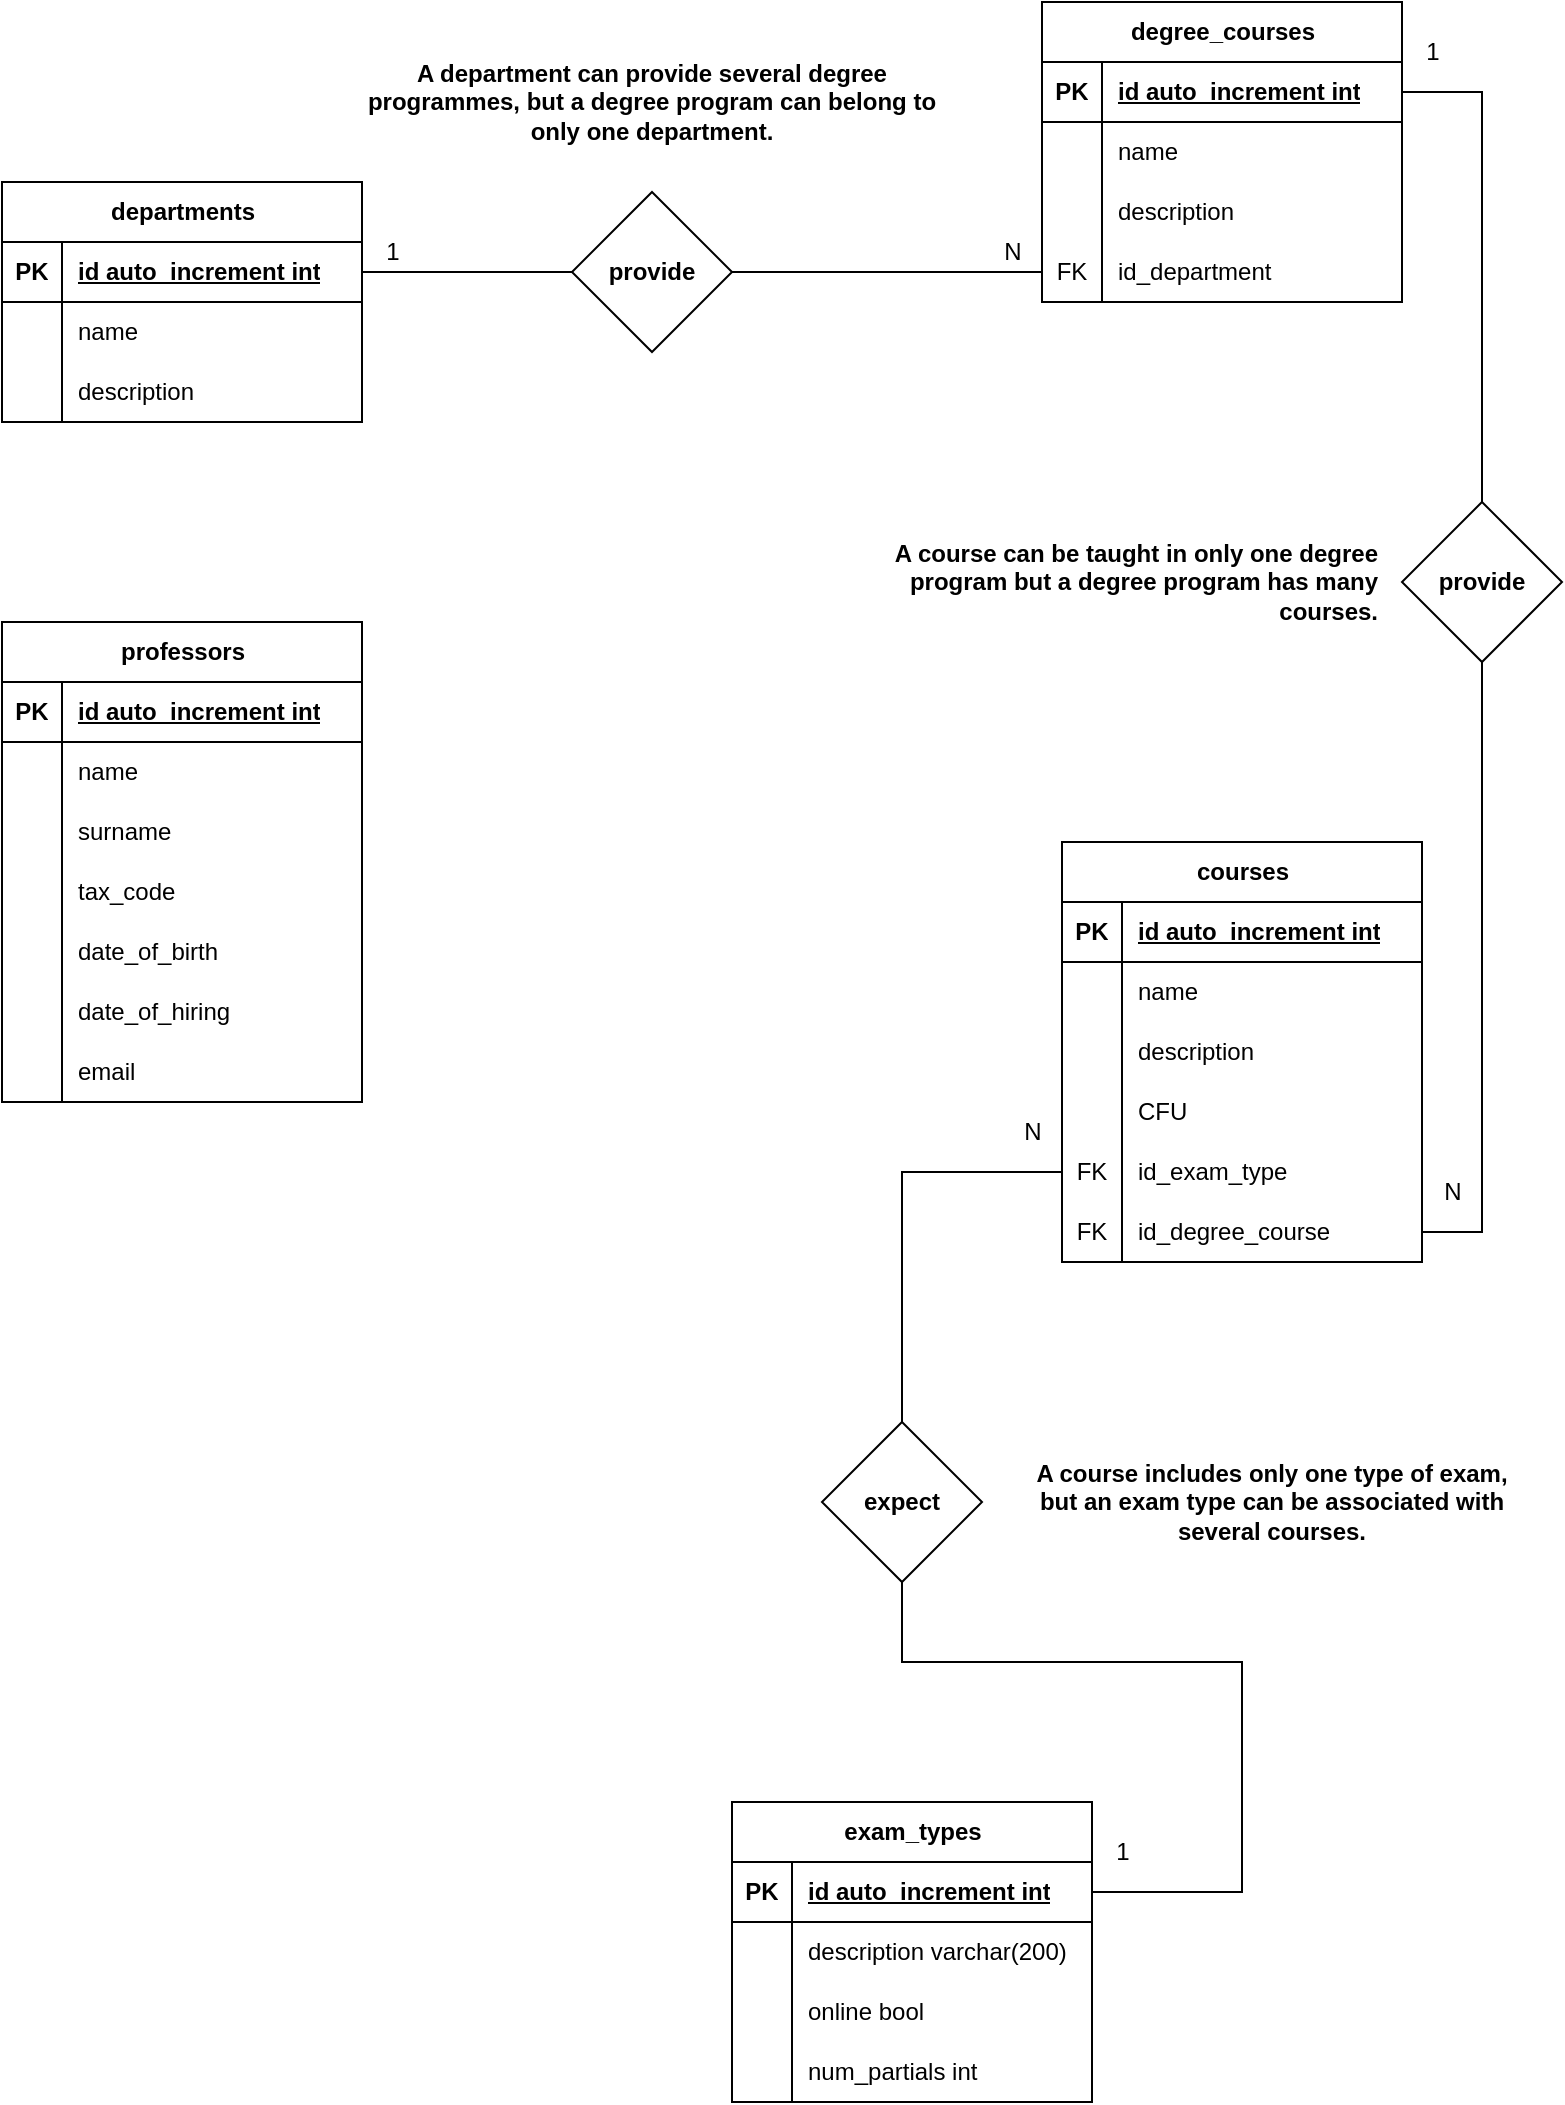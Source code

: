 <mxfile version="21.2.8" type="device">
  <diagram id="R2lEEEUBdFMjLlhIrx00" name="Page-1">
    <mxGraphModel dx="1418" dy="820" grid="1" gridSize="10" guides="1" tooltips="1" connect="1" arrows="1" fold="1" page="1" pageScale="1" pageWidth="850" pageHeight="1100" math="0" shadow="0" extFonts="Permanent Marker^https://fonts.googleapis.com/css?family=Permanent+Marker">
      <root>
        <mxCell id="0" />
        <mxCell id="1" parent="0" />
        <mxCell id="9bL6swH94XsE8dJ1jOy0-61" value="" style="rounded=0;orthogonalLoop=1;jettySize=auto;html=1;endArrow=none;endFill=0;exitX=1;exitY=0.5;exitDx=0;exitDy=0;" edge="1" parent="1" source="9bL6swH94XsE8dJ1jOy0-27" target="9bL6swH94XsE8dJ1jOy0-60">
          <mxGeometry relative="1" as="geometry" />
        </mxCell>
        <mxCell id="9bL6swH94XsE8dJ1jOy0-26" value="departments" style="shape=table;startSize=30;container=1;collapsible=1;childLayout=tableLayout;fixedRows=1;rowLines=0;fontStyle=1;align=center;resizeLast=1;html=1;" vertex="1" parent="1">
          <mxGeometry x="60" y="140" width="180" height="120" as="geometry" />
        </mxCell>
        <mxCell id="9bL6swH94XsE8dJ1jOy0-27" value="" style="shape=tableRow;horizontal=0;startSize=0;swimlaneHead=0;swimlaneBody=0;fillColor=none;collapsible=0;dropTarget=0;points=[[0,0.5],[1,0.5]];portConstraint=eastwest;top=0;left=0;right=0;bottom=1;" vertex="1" parent="9bL6swH94XsE8dJ1jOy0-26">
          <mxGeometry y="30" width="180" height="30" as="geometry" />
        </mxCell>
        <mxCell id="9bL6swH94XsE8dJ1jOy0-28" value="PK" style="shape=partialRectangle;connectable=0;fillColor=none;top=0;left=0;bottom=0;right=0;fontStyle=1;overflow=hidden;whiteSpace=wrap;html=1;" vertex="1" parent="9bL6swH94XsE8dJ1jOy0-27">
          <mxGeometry width="30" height="30" as="geometry">
            <mxRectangle width="30" height="30" as="alternateBounds" />
          </mxGeometry>
        </mxCell>
        <mxCell id="9bL6swH94XsE8dJ1jOy0-29" value="id auto_increment int" style="shape=partialRectangle;connectable=0;fillColor=none;top=0;left=0;bottom=0;right=0;align=left;spacingLeft=6;fontStyle=5;overflow=hidden;whiteSpace=wrap;html=1;" vertex="1" parent="9bL6swH94XsE8dJ1jOy0-27">
          <mxGeometry x="30" width="150" height="30" as="geometry">
            <mxRectangle width="150" height="30" as="alternateBounds" />
          </mxGeometry>
        </mxCell>
        <mxCell id="9bL6swH94XsE8dJ1jOy0-30" value="" style="shape=tableRow;horizontal=0;startSize=0;swimlaneHead=0;swimlaneBody=0;fillColor=none;collapsible=0;dropTarget=0;points=[[0,0.5],[1,0.5]];portConstraint=eastwest;top=0;left=0;right=0;bottom=0;" vertex="1" parent="9bL6swH94XsE8dJ1jOy0-26">
          <mxGeometry y="60" width="180" height="30" as="geometry" />
        </mxCell>
        <mxCell id="9bL6swH94XsE8dJ1jOy0-31" value="" style="shape=partialRectangle;connectable=0;fillColor=none;top=0;left=0;bottom=0;right=0;editable=1;overflow=hidden;whiteSpace=wrap;html=1;" vertex="1" parent="9bL6swH94XsE8dJ1jOy0-30">
          <mxGeometry width="30" height="30" as="geometry">
            <mxRectangle width="30" height="30" as="alternateBounds" />
          </mxGeometry>
        </mxCell>
        <mxCell id="9bL6swH94XsE8dJ1jOy0-32" value="name" style="shape=partialRectangle;connectable=0;fillColor=none;top=0;left=0;bottom=0;right=0;align=left;spacingLeft=6;overflow=hidden;whiteSpace=wrap;html=1;" vertex="1" parent="9bL6swH94XsE8dJ1jOy0-30">
          <mxGeometry x="30" width="150" height="30" as="geometry">
            <mxRectangle width="150" height="30" as="alternateBounds" />
          </mxGeometry>
        </mxCell>
        <mxCell id="9bL6swH94XsE8dJ1jOy0-33" value="" style="shape=tableRow;horizontal=0;startSize=0;swimlaneHead=0;swimlaneBody=0;fillColor=none;collapsible=0;dropTarget=0;points=[[0,0.5],[1,0.5]];portConstraint=eastwest;top=0;left=0;right=0;bottom=0;" vertex="1" parent="9bL6swH94XsE8dJ1jOy0-26">
          <mxGeometry y="90" width="180" height="30" as="geometry" />
        </mxCell>
        <mxCell id="9bL6swH94XsE8dJ1jOy0-34" value="" style="shape=partialRectangle;connectable=0;fillColor=none;top=0;left=0;bottom=0;right=0;editable=1;overflow=hidden;whiteSpace=wrap;html=1;" vertex="1" parent="9bL6swH94XsE8dJ1jOy0-33">
          <mxGeometry width="30" height="30" as="geometry">
            <mxRectangle width="30" height="30" as="alternateBounds" />
          </mxGeometry>
        </mxCell>
        <mxCell id="9bL6swH94XsE8dJ1jOy0-35" value="description" style="shape=partialRectangle;connectable=0;fillColor=none;top=0;left=0;bottom=0;right=0;align=left;spacingLeft=6;overflow=hidden;whiteSpace=wrap;html=1;" vertex="1" parent="9bL6swH94XsE8dJ1jOy0-33">
          <mxGeometry x="30" width="150" height="30" as="geometry">
            <mxRectangle width="150" height="30" as="alternateBounds" />
          </mxGeometry>
        </mxCell>
        <mxCell id="9bL6swH94XsE8dJ1jOy0-47" value="degree_courses" style="shape=table;startSize=30;container=1;collapsible=1;childLayout=tableLayout;fixedRows=1;rowLines=0;fontStyle=1;align=center;resizeLast=1;html=1;" vertex="1" parent="1">
          <mxGeometry x="580" y="50" width="180" height="150" as="geometry" />
        </mxCell>
        <mxCell id="9bL6swH94XsE8dJ1jOy0-48" value="" style="shape=tableRow;horizontal=0;startSize=0;swimlaneHead=0;swimlaneBody=0;fillColor=none;collapsible=0;dropTarget=0;points=[[0,0.5],[1,0.5]];portConstraint=eastwest;top=0;left=0;right=0;bottom=1;" vertex="1" parent="9bL6swH94XsE8dJ1jOy0-47">
          <mxGeometry y="30" width="180" height="30" as="geometry" />
        </mxCell>
        <mxCell id="9bL6swH94XsE8dJ1jOy0-49" value="PK" style="shape=partialRectangle;connectable=0;fillColor=none;top=0;left=0;bottom=0;right=0;fontStyle=1;overflow=hidden;whiteSpace=wrap;html=1;" vertex="1" parent="9bL6swH94XsE8dJ1jOy0-48">
          <mxGeometry width="30" height="30" as="geometry">
            <mxRectangle width="30" height="30" as="alternateBounds" />
          </mxGeometry>
        </mxCell>
        <mxCell id="9bL6swH94XsE8dJ1jOy0-50" value="id auto_increment int" style="shape=partialRectangle;connectable=0;fillColor=none;top=0;left=0;bottom=0;right=0;align=left;spacingLeft=6;fontStyle=5;overflow=hidden;whiteSpace=wrap;html=1;" vertex="1" parent="9bL6swH94XsE8dJ1jOy0-48">
          <mxGeometry x="30" width="150" height="30" as="geometry">
            <mxRectangle width="150" height="30" as="alternateBounds" />
          </mxGeometry>
        </mxCell>
        <mxCell id="9bL6swH94XsE8dJ1jOy0-51" value="" style="shape=tableRow;horizontal=0;startSize=0;swimlaneHead=0;swimlaneBody=0;fillColor=none;collapsible=0;dropTarget=0;points=[[0,0.5],[1,0.5]];portConstraint=eastwest;top=0;left=0;right=0;bottom=0;" vertex="1" parent="9bL6swH94XsE8dJ1jOy0-47">
          <mxGeometry y="60" width="180" height="30" as="geometry" />
        </mxCell>
        <mxCell id="9bL6swH94XsE8dJ1jOy0-52" value="" style="shape=partialRectangle;connectable=0;fillColor=none;top=0;left=0;bottom=0;right=0;editable=1;overflow=hidden;whiteSpace=wrap;html=1;" vertex="1" parent="9bL6swH94XsE8dJ1jOy0-51">
          <mxGeometry width="30" height="30" as="geometry">
            <mxRectangle width="30" height="30" as="alternateBounds" />
          </mxGeometry>
        </mxCell>
        <mxCell id="9bL6swH94XsE8dJ1jOy0-53" value="name" style="shape=partialRectangle;connectable=0;fillColor=none;top=0;left=0;bottom=0;right=0;align=left;spacingLeft=6;overflow=hidden;whiteSpace=wrap;html=1;" vertex="1" parent="9bL6swH94XsE8dJ1jOy0-51">
          <mxGeometry x="30" width="150" height="30" as="geometry">
            <mxRectangle width="150" height="30" as="alternateBounds" />
          </mxGeometry>
        </mxCell>
        <mxCell id="9bL6swH94XsE8dJ1jOy0-54" value="" style="shape=tableRow;horizontal=0;startSize=0;swimlaneHead=0;swimlaneBody=0;fillColor=none;collapsible=0;dropTarget=0;points=[[0,0.5],[1,0.5]];portConstraint=eastwest;top=0;left=0;right=0;bottom=0;" vertex="1" parent="9bL6swH94XsE8dJ1jOy0-47">
          <mxGeometry y="90" width="180" height="30" as="geometry" />
        </mxCell>
        <mxCell id="9bL6swH94XsE8dJ1jOy0-55" value="" style="shape=partialRectangle;connectable=0;fillColor=none;top=0;left=0;bottom=0;right=0;editable=1;overflow=hidden;whiteSpace=wrap;html=1;" vertex="1" parent="9bL6swH94XsE8dJ1jOy0-54">
          <mxGeometry width="30" height="30" as="geometry">
            <mxRectangle width="30" height="30" as="alternateBounds" />
          </mxGeometry>
        </mxCell>
        <mxCell id="9bL6swH94XsE8dJ1jOy0-56" value="description" style="shape=partialRectangle;connectable=0;fillColor=none;top=0;left=0;bottom=0;right=0;align=left;spacingLeft=6;overflow=hidden;whiteSpace=wrap;html=1;" vertex="1" parent="9bL6swH94XsE8dJ1jOy0-54">
          <mxGeometry x="30" width="150" height="30" as="geometry">
            <mxRectangle width="150" height="30" as="alternateBounds" />
          </mxGeometry>
        </mxCell>
        <mxCell id="9bL6swH94XsE8dJ1jOy0-63" value="" style="shape=tableRow;horizontal=0;startSize=0;swimlaneHead=0;swimlaneBody=0;fillColor=none;collapsible=0;dropTarget=0;points=[[0,0.5],[1,0.5]];portConstraint=eastwest;top=0;left=0;right=0;bottom=0;" vertex="1" parent="9bL6swH94XsE8dJ1jOy0-47">
          <mxGeometry y="120" width="180" height="30" as="geometry" />
        </mxCell>
        <mxCell id="9bL6swH94XsE8dJ1jOy0-64" value="FK" style="shape=partialRectangle;connectable=0;fillColor=none;top=0;left=0;bottom=0;right=0;editable=1;overflow=hidden;whiteSpace=wrap;html=1;" vertex="1" parent="9bL6swH94XsE8dJ1jOy0-63">
          <mxGeometry width="30" height="30" as="geometry">
            <mxRectangle width="30" height="30" as="alternateBounds" />
          </mxGeometry>
        </mxCell>
        <mxCell id="9bL6swH94XsE8dJ1jOy0-65" value="id_department" style="shape=partialRectangle;connectable=0;fillColor=none;top=0;left=0;bottom=0;right=0;align=left;spacingLeft=6;overflow=hidden;whiteSpace=wrap;html=1;" vertex="1" parent="9bL6swH94XsE8dJ1jOy0-63">
          <mxGeometry x="30" width="150" height="30" as="geometry">
            <mxRectangle width="150" height="30" as="alternateBounds" />
          </mxGeometry>
        </mxCell>
        <mxCell id="9bL6swH94XsE8dJ1jOy0-62" style="rounded=0;orthogonalLoop=1;jettySize=auto;html=1;entryX=0;entryY=0.5;entryDx=0;entryDy=0;endArrow=none;endFill=0;exitX=1;exitY=0.5;exitDx=0;exitDy=0;" edge="1" parent="1" source="9bL6swH94XsE8dJ1jOy0-60" target="9bL6swH94XsE8dJ1jOy0-63">
          <mxGeometry relative="1" as="geometry">
            <mxPoint x="425" y="180" as="sourcePoint" />
          </mxGeometry>
        </mxCell>
        <mxCell id="9bL6swH94XsE8dJ1jOy0-60" value="provide" style="rhombus;whiteSpace=wrap;html=1;startSize=30;fontStyle=1;" vertex="1" parent="1">
          <mxGeometry x="345" y="145" width="80" height="80" as="geometry" />
        </mxCell>
        <mxCell id="9bL6swH94XsE8dJ1jOy0-66" value="1" style="text;html=1;align=center;verticalAlign=middle;resizable=0;points=[];autosize=1;strokeColor=none;fillColor=none;" vertex="1" parent="1">
          <mxGeometry x="240" y="160" width="30" height="30" as="geometry" />
        </mxCell>
        <mxCell id="9bL6swH94XsE8dJ1jOy0-67" value="N" style="text;html=1;align=center;verticalAlign=middle;resizable=0;points=[];autosize=1;strokeColor=none;fillColor=none;" vertex="1" parent="1">
          <mxGeometry x="550" y="160" width="30" height="30" as="geometry" />
        </mxCell>
        <mxCell id="9bL6swH94XsE8dJ1jOy0-68" value="courses" style="shape=table;startSize=30;container=1;collapsible=1;childLayout=tableLayout;fixedRows=1;rowLines=0;fontStyle=1;align=center;resizeLast=1;html=1;" vertex="1" parent="1">
          <mxGeometry x="590" y="470" width="180" height="210" as="geometry" />
        </mxCell>
        <mxCell id="9bL6swH94XsE8dJ1jOy0-69" value="" style="shape=tableRow;horizontal=0;startSize=0;swimlaneHead=0;swimlaneBody=0;fillColor=none;collapsible=0;dropTarget=0;points=[[0,0.5],[1,0.5]];portConstraint=eastwest;top=0;left=0;right=0;bottom=1;" vertex="1" parent="9bL6swH94XsE8dJ1jOy0-68">
          <mxGeometry y="30" width="180" height="30" as="geometry" />
        </mxCell>
        <mxCell id="9bL6swH94XsE8dJ1jOy0-70" value="PK" style="shape=partialRectangle;connectable=0;fillColor=none;top=0;left=0;bottom=0;right=0;fontStyle=1;overflow=hidden;whiteSpace=wrap;html=1;" vertex="1" parent="9bL6swH94XsE8dJ1jOy0-69">
          <mxGeometry width="30" height="30" as="geometry">
            <mxRectangle width="30" height="30" as="alternateBounds" />
          </mxGeometry>
        </mxCell>
        <mxCell id="9bL6swH94XsE8dJ1jOy0-71" value="id auto_increment int" style="shape=partialRectangle;connectable=0;fillColor=none;top=0;left=0;bottom=0;right=0;align=left;spacingLeft=6;fontStyle=5;overflow=hidden;whiteSpace=wrap;html=1;" vertex="1" parent="9bL6swH94XsE8dJ1jOy0-69">
          <mxGeometry x="30" width="150" height="30" as="geometry">
            <mxRectangle width="150" height="30" as="alternateBounds" />
          </mxGeometry>
        </mxCell>
        <mxCell id="9bL6swH94XsE8dJ1jOy0-72" value="" style="shape=tableRow;horizontal=0;startSize=0;swimlaneHead=0;swimlaneBody=0;fillColor=none;collapsible=0;dropTarget=0;points=[[0,0.5],[1,0.5]];portConstraint=eastwest;top=0;left=0;right=0;bottom=0;" vertex="1" parent="9bL6swH94XsE8dJ1jOy0-68">
          <mxGeometry y="60" width="180" height="30" as="geometry" />
        </mxCell>
        <mxCell id="9bL6swH94XsE8dJ1jOy0-73" value="" style="shape=partialRectangle;connectable=0;fillColor=none;top=0;left=0;bottom=0;right=0;editable=1;overflow=hidden;whiteSpace=wrap;html=1;" vertex="1" parent="9bL6swH94XsE8dJ1jOy0-72">
          <mxGeometry width="30" height="30" as="geometry">
            <mxRectangle width="30" height="30" as="alternateBounds" />
          </mxGeometry>
        </mxCell>
        <mxCell id="9bL6swH94XsE8dJ1jOy0-74" value="name" style="shape=partialRectangle;connectable=0;fillColor=none;top=0;left=0;bottom=0;right=0;align=left;spacingLeft=6;overflow=hidden;whiteSpace=wrap;html=1;" vertex="1" parent="9bL6swH94XsE8dJ1jOy0-72">
          <mxGeometry x="30" width="150" height="30" as="geometry">
            <mxRectangle width="150" height="30" as="alternateBounds" />
          </mxGeometry>
        </mxCell>
        <mxCell id="9bL6swH94XsE8dJ1jOy0-75" value="" style="shape=tableRow;horizontal=0;startSize=0;swimlaneHead=0;swimlaneBody=0;fillColor=none;collapsible=0;dropTarget=0;points=[[0,0.5],[1,0.5]];portConstraint=eastwest;top=0;left=0;right=0;bottom=0;" vertex="1" parent="9bL6swH94XsE8dJ1jOy0-68">
          <mxGeometry y="90" width="180" height="30" as="geometry" />
        </mxCell>
        <mxCell id="9bL6swH94XsE8dJ1jOy0-76" value="" style="shape=partialRectangle;connectable=0;fillColor=none;top=0;left=0;bottom=0;right=0;editable=1;overflow=hidden;whiteSpace=wrap;html=1;" vertex="1" parent="9bL6swH94XsE8dJ1jOy0-75">
          <mxGeometry width="30" height="30" as="geometry">
            <mxRectangle width="30" height="30" as="alternateBounds" />
          </mxGeometry>
        </mxCell>
        <mxCell id="9bL6swH94XsE8dJ1jOy0-77" value="description" style="shape=partialRectangle;connectable=0;fillColor=none;top=0;left=0;bottom=0;right=0;align=left;spacingLeft=6;overflow=hidden;whiteSpace=wrap;html=1;" vertex="1" parent="9bL6swH94XsE8dJ1jOy0-75">
          <mxGeometry x="30" width="150" height="30" as="geometry">
            <mxRectangle width="150" height="30" as="alternateBounds" />
          </mxGeometry>
        </mxCell>
        <mxCell id="9bL6swH94XsE8dJ1jOy0-78" value="" style="shape=tableRow;horizontal=0;startSize=0;swimlaneHead=0;swimlaneBody=0;fillColor=none;collapsible=0;dropTarget=0;points=[[0,0.5],[1,0.5]];portConstraint=eastwest;top=0;left=0;right=0;bottom=0;" vertex="1" parent="9bL6swH94XsE8dJ1jOy0-68">
          <mxGeometry y="120" width="180" height="30" as="geometry" />
        </mxCell>
        <mxCell id="9bL6swH94XsE8dJ1jOy0-79" value="" style="shape=partialRectangle;connectable=0;fillColor=none;top=0;left=0;bottom=0;right=0;editable=1;overflow=hidden;whiteSpace=wrap;html=1;" vertex="1" parent="9bL6swH94XsE8dJ1jOy0-78">
          <mxGeometry width="30" height="30" as="geometry">
            <mxRectangle width="30" height="30" as="alternateBounds" />
          </mxGeometry>
        </mxCell>
        <mxCell id="9bL6swH94XsE8dJ1jOy0-80" value="CFU" style="shape=partialRectangle;connectable=0;fillColor=none;top=0;left=0;bottom=0;right=0;align=left;spacingLeft=6;overflow=hidden;whiteSpace=wrap;html=1;" vertex="1" parent="9bL6swH94XsE8dJ1jOy0-78">
          <mxGeometry x="30" width="150" height="30" as="geometry">
            <mxRectangle width="150" height="30" as="alternateBounds" />
          </mxGeometry>
        </mxCell>
        <mxCell id="9bL6swH94XsE8dJ1jOy0-84" value="" style="shape=tableRow;horizontal=0;startSize=0;swimlaneHead=0;swimlaneBody=0;fillColor=none;collapsible=0;dropTarget=0;points=[[0,0.5],[1,0.5]];portConstraint=eastwest;top=0;left=0;right=0;bottom=0;" vertex="1" parent="9bL6swH94XsE8dJ1jOy0-68">
          <mxGeometry y="150" width="180" height="30" as="geometry" />
        </mxCell>
        <mxCell id="9bL6swH94XsE8dJ1jOy0-85" value="FK" style="shape=partialRectangle;connectable=0;fillColor=none;top=0;left=0;bottom=0;right=0;editable=1;overflow=hidden;whiteSpace=wrap;html=1;" vertex="1" parent="9bL6swH94XsE8dJ1jOy0-84">
          <mxGeometry width="30" height="30" as="geometry">
            <mxRectangle width="30" height="30" as="alternateBounds" />
          </mxGeometry>
        </mxCell>
        <mxCell id="9bL6swH94XsE8dJ1jOy0-86" value="id_exam_type" style="shape=partialRectangle;connectable=0;fillColor=none;top=0;left=0;bottom=0;right=0;align=left;spacingLeft=6;overflow=hidden;whiteSpace=wrap;html=1;" vertex="1" parent="9bL6swH94XsE8dJ1jOy0-84">
          <mxGeometry x="30" width="150" height="30" as="geometry">
            <mxRectangle width="150" height="30" as="alternateBounds" />
          </mxGeometry>
        </mxCell>
        <mxCell id="9bL6swH94XsE8dJ1jOy0-133" value="" style="shape=tableRow;horizontal=0;startSize=0;swimlaneHead=0;swimlaneBody=0;fillColor=none;collapsible=0;dropTarget=0;points=[[0,0.5],[1,0.5]];portConstraint=eastwest;top=0;left=0;right=0;bottom=0;" vertex="1" parent="9bL6swH94XsE8dJ1jOy0-68">
          <mxGeometry y="180" width="180" height="30" as="geometry" />
        </mxCell>
        <mxCell id="9bL6swH94XsE8dJ1jOy0-134" value="FK" style="shape=partialRectangle;connectable=0;fillColor=none;top=0;left=0;bottom=0;right=0;editable=1;overflow=hidden;whiteSpace=wrap;html=1;" vertex="1" parent="9bL6swH94XsE8dJ1jOy0-133">
          <mxGeometry width="30" height="30" as="geometry">
            <mxRectangle width="30" height="30" as="alternateBounds" />
          </mxGeometry>
        </mxCell>
        <mxCell id="9bL6swH94XsE8dJ1jOy0-135" value="id_degree_course" style="shape=partialRectangle;connectable=0;fillColor=none;top=0;left=0;bottom=0;right=0;align=left;spacingLeft=6;overflow=hidden;whiteSpace=wrap;html=1;" vertex="1" parent="9bL6swH94XsE8dJ1jOy0-133">
          <mxGeometry x="30" width="150" height="30" as="geometry">
            <mxRectangle width="150" height="30" as="alternateBounds" />
          </mxGeometry>
        </mxCell>
        <mxCell id="9bL6swH94XsE8dJ1jOy0-87" value="exam_types" style="shape=table;startSize=30;container=1;collapsible=1;childLayout=tableLayout;fixedRows=1;rowLines=0;fontStyle=1;align=center;resizeLast=1;html=1;" vertex="1" parent="1">
          <mxGeometry x="425" y="950" width="180" height="150" as="geometry" />
        </mxCell>
        <mxCell id="9bL6swH94XsE8dJ1jOy0-88" value="" style="shape=tableRow;horizontal=0;startSize=0;swimlaneHead=0;swimlaneBody=0;fillColor=none;collapsible=0;dropTarget=0;points=[[0,0.5],[1,0.5]];portConstraint=eastwest;top=0;left=0;right=0;bottom=1;" vertex="1" parent="9bL6swH94XsE8dJ1jOy0-87">
          <mxGeometry y="30" width="180" height="30" as="geometry" />
        </mxCell>
        <mxCell id="9bL6swH94XsE8dJ1jOy0-89" value="PK" style="shape=partialRectangle;connectable=0;fillColor=none;top=0;left=0;bottom=0;right=0;fontStyle=1;overflow=hidden;whiteSpace=wrap;html=1;" vertex="1" parent="9bL6swH94XsE8dJ1jOy0-88">
          <mxGeometry width="30" height="30" as="geometry">
            <mxRectangle width="30" height="30" as="alternateBounds" />
          </mxGeometry>
        </mxCell>
        <mxCell id="9bL6swH94XsE8dJ1jOy0-90" value="id auto_increment int" style="shape=partialRectangle;connectable=0;fillColor=none;top=0;left=0;bottom=0;right=0;align=left;spacingLeft=6;fontStyle=5;overflow=hidden;whiteSpace=wrap;html=1;" vertex="1" parent="9bL6swH94XsE8dJ1jOy0-88">
          <mxGeometry x="30" width="150" height="30" as="geometry">
            <mxRectangle width="150" height="30" as="alternateBounds" />
          </mxGeometry>
        </mxCell>
        <mxCell id="9bL6swH94XsE8dJ1jOy0-91" value="" style="shape=tableRow;horizontal=0;startSize=0;swimlaneHead=0;swimlaneBody=0;fillColor=none;collapsible=0;dropTarget=0;points=[[0,0.5],[1,0.5]];portConstraint=eastwest;top=0;left=0;right=0;bottom=0;" vertex="1" parent="9bL6swH94XsE8dJ1jOy0-87">
          <mxGeometry y="60" width="180" height="30" as="geometry" />
        </mxCell>
        <mxCell id="9bL6swH94XsE8dJ1jOy0-92" value="" style="shape=partialRectangle;connectable=0;fillColor=none;top=0;left=0;bottom=0;right=0;editable=1;overflow=hidden;whiteSpace=wrap;html=1;" vertex="1" parent="9bL6swH94XsE8dJ1jOy0-91">
          <mxGeometry width="30" height="30" as="geometry">
            <mxRectangle width="30" height="30" as="alternateBounds" />
          </mxGeometry>
        </mxCell>
        <mxCell id="9bL6swH94XsE8dJ1jOy0-93" value="description varchar(200)" style="shape=partialRectangle;connectable=0;fillColor=none;top=0;left=0;bottom=0;right=0;align=left;spacingLeft=6;overflow=hidden;whiteSpace=wrap;html=1;" vertex="1" parent="9bL6swH94XsE8dJ1jOy0-91">
          <mxGeometry x="30" width="150" height="30" as="geometry">
            <mxRectangle width="150" height="30" as="alternateBounds" />
          </mxGeometry>
        </mxCell>
        <mxCell id="9bL6swH94XsE8dJ1jOy0-94" value="" style="shape=tableRow;horizontal=0;startSize=0;swimlaneHead=0;swimlaneBody=0;fillColor=none;collapsible=0;dropTarget=0;points=[[0,0.5],[1,0.5]];portConstraint=eastwest;top=0;left=0;right=0;bottom=0;" vertex="1" parent="9bL6swH94XsE8dJ1jOy0-87">
          <mxGeometry y="90" width="180" height="30" as="geometry" />
        </mxCell>
        <mxCell id="9bL6swH94XsE8dJ1jOy0-95" value="" style="shape=partialRectangle;connectable=0;fillColor=none;top=0;left=0;bottom=0;right=0;editable=1;overflow=hidden;whiteSpace=wrap;html=1;" vertex="1" parent="9bL6swH94XsE8dJ1jOy0-94">
          <mxGeometry width="30" height="30" as="geometry">
            <mxRectangle width="30" height="30" as="alternateBounds" />
          </mxGeometry>
        </mxCell>
        <mxCell id="9bL6swH94XsE8dJ1jOy0-96" value="online bool" style="shape=partialRectangle;connectable=0;fillColor=none;top=0;left=0;bottom=0;right=0;align=left;spacingLeft=6;overflow=hidden;whiteSpace=wrap;html=1;" vertex="1" parent="9bL6swH94XsE8dJ1jOy0-94">
          <mxGeometry x="30" width="150" height="30" as="geometry">
            <mxRectangle width="150" height="30" as="alternateBounds" />
          </mxGeometry>
        </mxCell>
        <mxCell id="9bL6swH94XsE8dJ1jOy0-100" value="" style="shape=tableRow;horizontal=0;startSize=0;swimlaneHead=0;swimlaneBody=0;fillColor=none;collapsible=0;dropTarget=0;points=[[0,0.5],[1,0.5]];portConstraint=eastwest;top=0;left=0;right=0;bottom=0;" vertex="1" parent="9bL6swH94XsE8dJ1jOy0-87">
          <mxGeometry y="120" width="180" height="30" as="geometry" />
        </mxCell>
        <mxCell id="9bL6swH94XsE8dJ1jOy0-101" value="" style="shape=partialRectangle;connectable=0;fillColor=none;top=0;left=0;bottom=0;right=0;editable=1;overflow=hidden;whiteSpace=wrap;html=1;" vertex="1" parent="9bL6swH94XsE8dJ1jOy0-100">
          <mxGeometry width="30" height="30" as="geometry">
            <mxRectangle width="30" height="30" as="alternateBounds" />
          </mxGeometry>
        </mxCell>
        <mxCell id="9bL6swH94XsE8dJ1jOy0-102" value="num_partials int" style="shape=partialRectangle;connectable=0;fillColor=none;top=0;left=0;bottom=0;right=0;align=left;spacingLeft=6;overflow=hidden;whiteSpace=wrap;html=1;" vertex="1" parent="9bL6swH94XsE8dJ1jOy0-100">
          <mxGeometry x="30" width="150" height="30" as="geometry">
            <mxRectangle width="150" height="30" as="alternateBounds" />
          </mxGeometry>
        </mxCell>
        <mxCell id="9bL6swH94XsE8dJ1jOy0-103" value="expect" style="rhombus;whiteSpace=wrap;html=1;startSize=30;fontStyle=1;" vertex="1" parent="1">
          <mxGeometry x="470" y="760" width="80" height="80" as="geometry" />
        </mxCell>
        <mxCell id="9bL6swH94XsE8dJ1jOy0-105" style="rounded=0;orthogonalLoop=1;jettySize=auto;html=1;entryX=1;entryY=0.5;entryDx=0;entryDy=0;endArrow=none;endFill=0;exitX=0.5;exitY=1;exitDx=0;exitDy=0;" edge="1" parent="1" source="9bL6swH94XsE8dJ1jOy0-103" target="9bL6swH94XsE8dJ1jOy0-88">
          <mxGeometry relative="1" as="geometry">
            <mxPoint x="485" y="270" as="sourcePoint" />
            <mxPoint x="640" y="275" as="targetPoint" />
            <Array as="points">
              <mxPoint x="510" y="880" />
              <mxPoint x="680" y="880" />
              <mxPoint x="680" y="995" />
            </Array>
          </mxGeometry>
        </mxCell>
        <mxCell id="9bL6swH94XsE8dJ1jOy0-106" value="" style="rounded=0;orthogonalLoop=1;jettySize=auto;html=1;endArrow=none;endFill=0;exitX=0.5;exitY=0;exitDx=0;exitDy=0;entryX=0;entryY=0.5;entryDx=0;entryDy=0;" edge="1" parent="1" source="9bL6swH94XsE8dJ1jOy0-103" target="9bL6swH94XsE8dJ1jOy0-84">
          <mxGeometry relative="1" as="geometry">
            <mxPoint x="300" y="265" as="sourcePoint" />
            <mxPoint x="406" y="269" as="targetPoint" />
            <Array as="points">
              <mxPoint x="510" y="635" />
            </Array>
          </mxGeometry>
        </mxCell>
        <mxCell id="9bL6swH94XsE8dJ1jOy0-107" value="N" style="text;html=1;align=center;verticalAlign=middle;resizable=0;points=[];autosize=1;strokeColor=none;fillColor=none;" vertex="1" parent="1">
          <mxGeometry x="560" y="600" width="30" height="30" as="geometry" />
        </mxCell>
        <mxCell id="9bL6swH94XsE8dJ1jOy0-108" value="1" style="text;html=1;align=center;verticalAlign=middle;resizable=0;points=[];autosize=1;strokeColor=none;fillColor=none;" vertex="1" parent="1">
          <mxGeometry x="605" y="960" width="30" height="30" as="geometry" />
        </mxCell>
        <mxCell id="9bL6swH94XsE8dJ1jOy0-111" value="provide" style="rhombus;whiteSpace=wrap;html=1;startSize=30;fontStyle=1;" vertex="1" parent="1">
          <mxGeometry x="760" y="300" width="80" height="80" as="geometry" />
        </mxCell>
        <mxCell id="9bL6swH94XsE8dJ1jOy0-112" value="" style="rounded=0;orthogonalLoop=1;jettySize=auto;html=1;endArrow=none;endFill=0;exitX=0.5;exitY=0;exitDx=0;exitDy=0;entryX=1;entryY=0.5;entryDx=0;entryDy=0;" edge="1" parent="1" source="9bL6swH94XsE8dJ1jOy0-111" target="9bL6swH94XsE8dJ1jOy0-48">
          <mxGeometry relative="1" as="geometry">
            <mxPoint x="250" y="185" as="sourcePoint" />
            <mxPoint x="356" y="189" as="targetPoint" />
            <Array as="points">
              <mxPoint x="800" y="220" />
              <mxPoint x="800" y="95" />
            </Array>
          </mxGeometry>
        </mxCell>
        <mxCell id="9bL6swH94XsE8dJ1jOy0-113" value="" style="rounded=0;orthogonalLoop=1;jettySize=auto;html=1;endArrow=none;endFill=0;exitX=0.5;exitY=1;exitDx=0;exitDy=0;entryX=1;entryY=0.5;entryDx=0;entryDy=0;" edge="1" parent="1" source="9bL6swH94XsE8dJ1jOy0-111" target="9bL6swH94XsE8dJ1jOy0-133">
          <mxGeometry relative="1" as="geometry">
            <mxPoint x="680" y="330" as="sourcePoint" />
            <mxPoint x="810" y="740" as="targetPoint" />
            <Array as="points">
              <mxPoint x="800" y="480" />
              <mxPoint x="800" y="610" />
              <mxPoint x="800" y="665" />
            </Array>
          </mxGeometry>
        </mxCell>
        <mxCell id="9bL6swH94XsE8dJ1jOy0-114" value="1" style="text;html=1;align=center;verticalAlign=middle;resizable=0;points=[];autosize=1;strokeColor=none;fillColor=none;" vertex="1" parent="1">
          <mxGeometry x="760" y="60" width="30" height="30" as="geometry" />
        </mxCell>
        <mxCell id="9bL6swH94XsE8dJ1jOy0-115" value="N" style="text;html=1;align=center;verticalAlign=middle;resizable=0;points=[];autosize=1;strokeColor=none;fillColor=none;" vertex="1" parent="1">
          <mxGeometry x="770" y="630" width="30" height="30" as="geometry" />
        </mxCell>
        <mxCell id="9bL6swH94XsE8dJ1jOy0-116" value="A department can provide several degree programmes, but a degree program can belong to only one department." style="text;html=1;strokeColor=none;fillColor=none;align=center;verticalAlign=middle;whiteSpace=wrap;rounded=0;fontStyle=1" vertex="1" parent="1">
          <mxGeometry x="235" y="60" width="300" height="80" as="geometry" />
        </mxCell>
        <mxCell id="9bL6swH94XsE8dJ1jOy0-117" value="A course includes only one type of exam, but an exam type can be associated with several courses." style="text;html=1;strokeColor=none;fillColor=none;align=center;verticalAlign=middle;whiteSpace=wrap;rounded=0;fontStyle=1" vertex="1" parent="1">
          <mxGeometry x="570" y="760" width="250" height="80" as="geometry" />
        </mxCell>
        <mxCell id="9bL6swH94XsE8dJ1jOy0-136" value="A course can be taught in only one degree program but a degree program has many courses." style="text;html=1;strokeColor=none;fillColor=none;align=right;verticalAlign=middle;whiteSpace=wrap;rounded=0;fontStyle=1" vertex="1" parent="1">
          <mxGeometry x="500" y="300" width="250" height="80" as="geometry" />
        </mxCell>
        <mxCell id="9bL6swH94XsE8dJ1jOy0-137" value="professors" style="shape=table;startSize=30;container=1;collapsible=1;childLayout=tableLayout;fixedRows=1;rowLines=0;fontStyle=1;align=center;resizeLast=1;html=1;" vertex="1" parent="1">
          <mxGeometry x="60" y="360" width="180" height="240" as="geometry" />
        </mxCell>
        <mxCell id="9bL6swH94XsE8dJ1jOy0-138" value="" style="shape=tableRow;horizontal=0;startSize=0;swimlaneHead=0;swimlaneBody=0;fillColor=none;collapsible=0;dropTarget=0;points=[[0,0.5],[1,0.5]];portConstraint=eastwest;top=0;left=0;right=0;bottom=1;" vertex="1" parent="9bL6swH94XsE8dJ1jOy0-137">
          <mxGeometry y="30" width="180" height="30" as="geometry" />
        </mxCell>
        <mxCell id="9bL6swH94XsE8dJ1jOy0-139" value="PK" style="shape=partialRectangle;connectable=0;fillColor=none;top=0;left=0;bottom=0;right=0;fontStyle=1;overflow=hidden;whiteSpace=wrap;html=1;" vertex="1" parent="9bL6swH94XsE8dJ1jOy0-138">
          <mxGeometry width="30" height="30" as="geometry">
            <mxRectangle width="30" height="30" as="alternateBounds" />
          </mxGeometry>
        </mxCell>
        <mxCell id="9bL6swH94XsE8dJ1jOy0-140" value="id auto_increment int" style="shape=partialRectangle;connectable=0;fillColor=none;top=0;left=0;bottom=0;right=0;align=left;spacingLeft=6;fontStyle=5;overflow=hidden;whiteSpace=wrap;html=1;" vertex="1" parent="9bL6swH94XsE8dJ1jOy0-138">
          <mxGeometry x="30" width="150" height="30" as="geometry">
            <mxRectangle width="150" height="30" as="alternateBounds" />
          </mxGeometry>
        </mxCell>
        <mxCell id="9bL6swH94XsE8dJ1jOy0-141" value="" style="shape=tableRow;horizontal=0;startSize=0;swimlaneHead=0;swimlaneBody=0;fillColor=none;collapsible=0;dropTarget=0;points=[[0,0.5],[1,0.5]];portConstraint=eastwest;top=0;left=0;right=0;bottom=0;" vertex="1" parent="9bL6swH94XsE8dJ1jOy0-137">
          <mxGeometry y="60" width="180" height="30" as="geometry" />
        </mxCell>
        <mxCell id="9bL6swH94XsE8dJ1jOy0-142" value="" style="shape=partialRectangle;connectable=0;fillColor=none;top=0;left=0;bottom=0;right=0;editable=1;overflow=hidden;whiteSpace=wrap;html=1;" vertex="1" parent="9bL6swH94XsE8dJ1jOy0-141">
          <mxGeometry width="30" height="30" as="geometry">
            <mxRectangle width="30" height="30" as="alternateBounds" />
          </mxGeometry>
        </mxCell>
        <mxCell id="9bL6swH94XsE8dJ1jOy0-143" value="name" style="shape=partialRectangle;connectable=0;fillColor=none;top=0;left=0;bottom=0;right=0;align=left;spacingLeft=6;overflow=hidden;whiteSpace=wrap;html=1;" vertex="1" parent="9bL6swH94XsE8dJ1jOy0-141">
          <mxGeometry x="30" width="150" height="30" as="geometry">
            <mxRectangle width="150" height="30" as="alternateBounds" />
          </mxGeometry>
        </mxCell>
        <mxCell id="9bL6swH94XsE8dJ1jOy0-144" value="" style="shape=tableRow;horizontal=0;startSize=0;swimlaneHead=0;swimlaneBody=0;fillColor=none;collapsible=0;dropTarget=0;points=[[0,0.5],[1,0.5]];portConstraint=eastwest;top=0;left=0;right=0;bottom=0;" vertex="1" parent="9bL6swH94XsE8dJ1jOy0-137">
          <mxGeometry y="90" width="180" height="30" as="geometry" />
        </mxCell>
        <mxCell id="9bL6swH94XsE8dJ1jOy0-145" value="" style="shape=partialRectangle;connectable=0;fillColor=none;top=0;left=0;bottom=0;right=0;editable=1;overflow=hidden;whiteSpace=wrap;html=1;" vertex="1" parent="9bL6swH94XsE8dJ1jOy0-144">
          <mxGeometry width="30" height="30" as="geometry">
            <mxRectangle width="30" height="30" as="alternateBounds" />
          </mxGeometry>
        </mxCell>
        <mxCell id="9bL6swH94XsE8dJ1jOy0-146" value="surname" style="shape=partialRectangle;connectable=0;fillColor=none;top=0;left=0;bottom=0;right=0;align=left;spacingLeft=6;overflow=hidden;whiteSpace=wrap;html=1;" vertex="1" parent="9bL6swH94XsE8dJ1jOy0-144">
          <mxGeometry x="30" width="150" height="30" as="geometry">
            <mxRectangle width="150" height="30" as="alternateBounds" />
          </mxGeometry>
        </mxCell>
        <mxCell id="9bL6swH94XsE8dJ1jOy0-153" value="" style="shape=tableRow;horizontal=0;startSize=0;swimlaneHead=0;swimlaneBody=0;fillColor=none;collapsible=0;dropTarget=0;points=[[0,0.5],[1,0.5]];portConstraint=eastwest;top=0;left=0;right=0;bottom=0;" vertex="1" parent="9bL6swH94XsE8dJ1jOy0-137">
          <mxGeometry y="120" width="180" height="30" as="geometry" />
        </mxCell>
        <mxCell id="9bL6swH94XsE8dJ1jOy0-154" value="" style="shape=partialRectangle;connectable=0;fillColor=none;top=0;left=0;bottom=0;right=0;editable=1;overflow=hidden;whiteSpace=wrap;html=1;" vertex="1" parent="9bL6swH94XsE8dJ1jOy0-153">
          <mxGeometry width="30" height="30" as="geometry">
            <mxRectangle width="30" height="30" as="alternateBounds" />
          </mxGeometry>
        </mxCell>
        <mxCell id="9bL6swH94XsE8dJ1jOy0-155" value="tax_code" style="shape=partialRectangle;connectable=0;fillColor=none;top=0;left=0;bottom=0;right=0;align=left;spacingLeft=6;overflow=hidden;whiteSpace=wrap;html=1;" vertex="1" parent="9bL6swH94XsE8dJ1jOy0-153">
          <mxGeometry x="30" width="150" height="30" as="geometry">
            <mxRectangle width="150" height="30" as="alternateBounds" />
          </mxGeometry>
        </mxCell>
        <mxCell id="9bL6swH94XsE8dJ1jOy0-147" value="" style="shape=tableRow;horizontal=0;startSize=0;swimlaneHead=0;swimlaneBody=0;fillColor=none;collapsible=0;dropTarget=0;points=[[0,0.5],[1,0.5]];portConstraint=eastwest;top=0;left=0;right=0;bottom=0;" vertex="1" parent="9bL6swH94XsE8dJ1jOy0-137">
          <mxGeometry y="150" width="180" height="30" as="geometry" />
        </mxCell>
        <mxCell id="9bL6swH94XsE8dJ1jOy0-148" value="" style="shape=partialRectangle;connectable=0;fillColor=none;top=0;left=0;bottom=0;right=0;editable=1;overflow=hidden;whiteSpace=wrap;html=1;" vertex="1" parent="9bL6swH94XsE8dJ1jOy0-147">
          <mxGeometry width="30" height="30" as="geometry">
            <mxRectangle width="30" height="30" as="alternateBounds" />
          </mxGeometry>
        </mxCell>
        <mxCell id="9bL6swH94XsE8dJ1jOy0-149" value="date_of_birth" style="shape=partialRectangle;connectable=0;fillColor=none;top=0;left=0;bottom=0;right=0;align=left;spacingLeft=6;overflow=hidden;whiteSpace=wrap;html=1;" vertex="1" parent="9bL6swH94XsE8dJ1jOy0-147">
          <mxGeometry x="30" width="150" height="30" as="geometry">
            <mxRectangle width="150" height="30" as="alternateBounds" />
          </mxGeometry>
        </mxCell>
        <mxCell id="9bL6swH94XsE8dJ1jOy0-150" value="" style="shape=tableRow;horizontal=0;startSize=0;swimlaneHead=0;swimlaneBody=0;fillColor=none;collapsible=0;dropTarget=0;points=[[0,0.5],[1,0.5]];portConstraint=eastwest;top=0;left=0;right=0;bottom=0;" vertex="1" parent="9bL6swH94XsE8dJ1jOy0-137">
          <mxGeometry y="180" width="180" height="30" as="geometry" />
        </mxCell>
        <mxCell id="9bL6swH94XsE8dJ1jOy0-151" value="" style="shape=partialRectangle;connectable=0;fillColor=none;top=0;left=0;bottom=0;right=0;editable=1;overflow=hidden;whiteSpace=wrap;html=1;" vertex="1" parent="9bL6swH94XsE8dJ1jOy0-150">
          <mxGeometry width="30" height="30" as="geometry">
            <mxRectangle width="30" height="30" as="alternateBounds" />
          </mxGeometry>
        </mxCell>
        <mxCell id="9bL6swH94XsE8dJ1jOy0-152" value="date_of_hiring" style="shape=partialRectangle;connectable=0;fillColor=none;top=0;left=0;bottom=0;right=0;align=left;spacingLeft=6;overflow=hidden;whiteSpace=wrap;html=1;" vertex="1" parent="9bL6swH94XsE8dJ1jOy0-150">
          <mxGeometry x="30" width="150" height="30" as="geometry">
            <mxRectangle width="150" height="30" as="alternateBounds" />
          </mxGeometry>
        </mxCell>
        <mxCell id="9bL6swH94XsE8dJ1jOy0-156" value="" style="shape=tableRow;horizontal=0;startSize=0;swimlaneHead=0;swimlaneBody=0;fillColor=none;collapsible=0;dropTarget=0;points=[[0,0.5],[1,0.5]];portConstraint=eastwest;top=0;left=0;right=0;bottom=0;" vertex="1" parent="9bL6swH94XsE8dJ1jOy0-137">
          <mxGeometry y="210" width="180" height="30" as="geometry" />
        </mxCell>
        <mxCell id="9bL6swH94XsE8dJ1jOy0-157" value="" style="shape=partialRectangle;connectable=0;fillColor=none;top=0;left=0;bottom=0;right=0;editable=1;overflow=hidden;whiteSpace=wrap;html=1;" vertex="1" parent="9bL6swH94XsE8dJ1jOy0-156">
          <mxGeometry width="30" height="30" as="geometry">
            <mxRectangle width="30" height="30" as="alternateBounds" />
          </mxGeometry>
        </mxCell>
        <mxCell id="9bL6swH94XsE8dJ1jOy0-158" value="email" style="shape=partialRectangle;connectable=0;fillColor=none;top=0;left=0;bottom=0;right=0;align=left;spacingLeft=6;overflow=hidden;whiteSpace=wrap;html=1;" vertex="1" parent="9bL6swH94XsE8dJ1jOy0-156">
          <mxGeometry x="30" width="150" height="30" as="geometry">
            <mxRectangle width="150" height="30" as="alternateBounds" />
          </mxGeometry>
        </mxCell>
      </root>
    </mxGraphModel>
  </diagram>
</mxfile>
